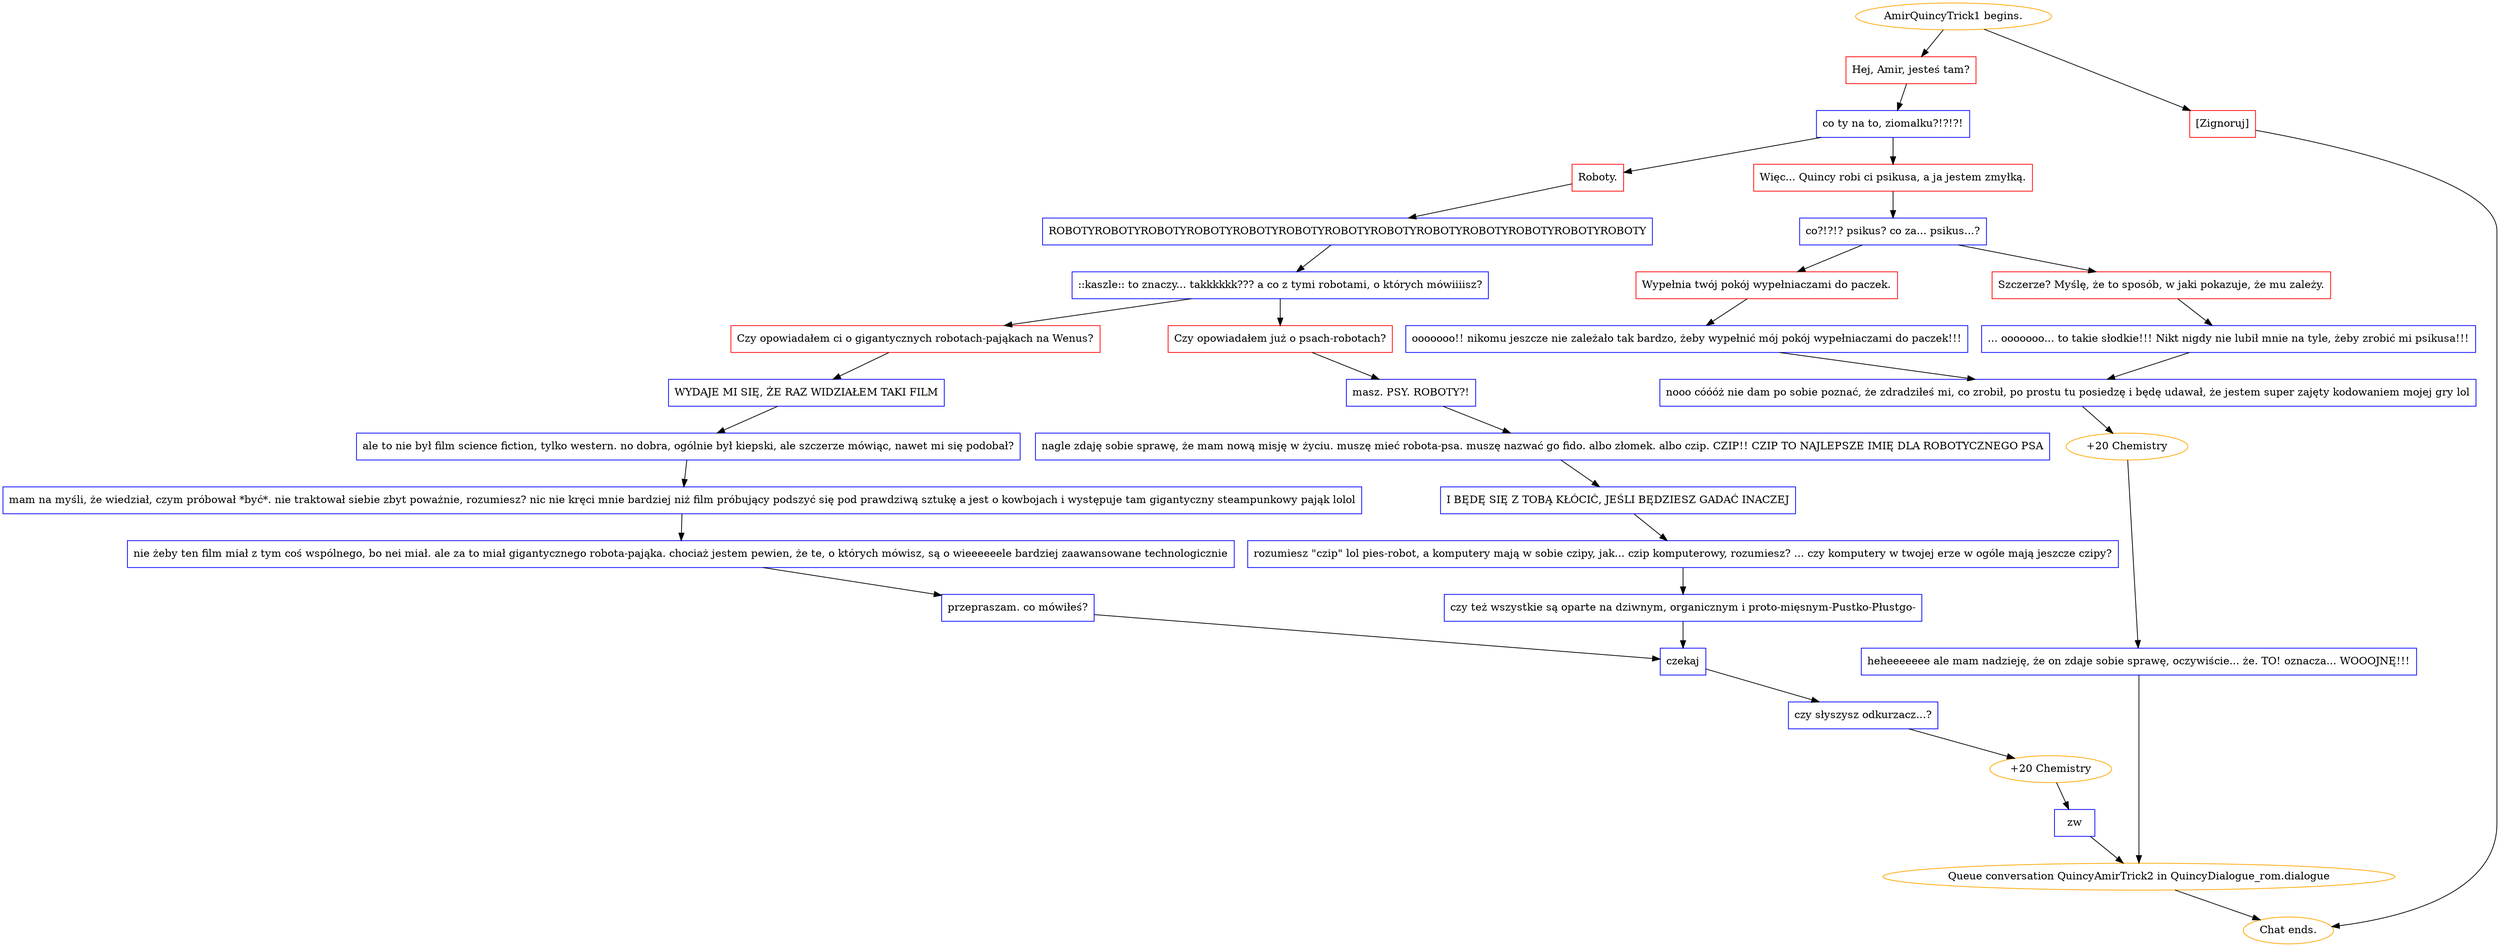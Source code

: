 digraph {
	"AmirQuincyTrick1 begins." [color=orange];
		"AmirQuincyTrick1 begins." -> j3791447062;
		"AmirQuincyTrick1 begins." -> j3674632450;
	j3791447062 [label="Hej, Amir, jesteś tam?",shape=box,color=red];
		j3791447062 -> j402771969;
	j3674632450 [label="[Zignoruj]",shape=box,color=red];
		j3674632450 -> "Chat ends.";
	j402771969 [label="co ty na to, ziomalku?!?!?!",shape=box,color=blue];
		j402771969 -> j3925659486;
		j402771969 -> j2320961994;
	"Chat ends." [color=orange];
	j3925659486 [label="Roboty.",shape=box,color=red];
		j3925659486 -> j765247224;
	j2320961994 [label="Więc... Quincy robi ci psikusa, a ja jestem zmyłką.",shape=box,color=red];
		j2320961994 -> j4242515870;
	j765247224 [label="ROBOTYROBOTYROBOTYROBOTYROBOTYROBOTYROBOTYROBOTYROBOTYROBOTYROBOTYROBOTYROBOTY",shape=box,color=blue];
		j765247224 -> j157533355;
	j4242515870 [label="co?!?!? psikus? co za... psikus...?",shape=box,color=blue];
		j4242515870 -> j2582410678;
		j4242515870 -> j3545471483;
	j157533355 [label="::kaszle:: to znaczy... takkkkkk??? a co z tymi robotami, o których mówiiiisz?",shape=box,color=blue];
		j157533355 -> j2579562911;
		j157533355 -> j4273327717;
	j2582410678 [label="Wypełnia twój pokój wypełniaczami do paczek.",shape=box,color=red];
		j2582410678 -> j1888162700;
	j3545471483 [label="Szczerze? Myślę, że to sposób, w jaki pokazuje, że mu zależy.",shape=box,color=red];
		j3545471483 -> j3344728817;
	j2579562911 [label="Czy opowiadałem ci o gigantycznych robotach-pająkach na Wenus?",shape=box,color=red];
		j2579562911 -> j2296745171;
	j4273327717 [label="Czy opowiadałem już o psach-robotach?",shape=box,color=red];
		j4273327717 -> j609652060;
	j1888162700 [label="ooooooo!! nikomu jeszcze nie zależało tak bardzo, żeby wypełnić mój pokój wypełniaczami do paczek!!!",shape=box,color=blue];
		j1888162700 -> j3224076677;
	j3344728817 [label="... ooooooo... to takie słodkie!!! Nikt nigdy nie lubił mnie na tyle, żeby zrobić mi psikusa!!!",shape=box,color=blue];
		j3344728817 -> j3224076677;
	j2296745171 [label="WYDAJE MI SIĘ, ŻE RAZ WIDZIAŁEM TAKI FILM",shape=box,color=blue];
		j2296745171 -> j322569621;
	j609652060 [label="masz. PSY. ROBOTY?!",shape=box,color=blue];
		j609652060 -> j3704830242;
	j3224076677 [label="nooo cóóóż nie dam po sobie poznać, że zdradziłeś mi, co zrobił, po prostu tu posiedzę i będę udawał, że jestem super zajęty kodowaniem mojej gry lol",shape=box,color=blue];
		j3224076677 -> j1479024891;
	j322569621 [label="ale to nie był film science fiction, tylko western. no dobra, ogólnie był kiepski, ale szczerze mówiąc, nawet mi się podobał?",shape=box,color=blue];
		j322569621 -> j1689169853;
	j3704830242 [label="nagle zdaję sobie sprawę, że mam nową misję w życiu. muszę mieć robota-psa. muszę nazwać go fido. albo złomek. albo czip. CZIP!! CZIP TO NAJLEPSZE IMIĘ DLA ROBOTYCZNEGO PSA",shape=box,color=blue];
		j3704830242 -> j3550421479;
	j1479024891 [label="+20 Chemistry",color=orange];
		j1479024891 -> j525603498;
	j1689169853 [label="mam na myśli, że wiedział, czym próbował *być*. nie traktował siebie zbyt poważnie, rozumiesz? nic nie kręci mnie bardziej niż film próbujący podszyć się pod prawdziwą sztukę a jest o kowbojach i występuje tam gigantyczny steampunkowy pająk lolol",shape=box,color=blue];
		j1689169853 -> j2548636687;
	j3550421479 [label="I BĘDĘ SIĘ Z TOBĄ KŁÓCIĆ, JEŚLI BĘDZIESZ GADAĆ INACZEJ",shape=box,color=blue];
		j3550421479 -> j1481185391;
	j525603498 [label="heheeeeeee ale mam nadzieję, że on zdaje sobie sprawę, oczywiście... że. TO! oznacza... WOOOJNĘ!!!",shape=box,color=blue];
		j525603498 -> "Initiate conversation QuincyAmirTrick2 in QuincyDialogue_rom.dialogue";
	j2548636687 [label="nie żeby ten film miał z tym coś wspólnego, bo nei miał. ale za to miał gigantycznego robota-pająka. chociaż jestem pewien, że te, o których mówisz, są o wieeeeeele bardziej zaawansowane technologicznie",shape=box,color=blue];
		j2548636687 -> j2914854170;
	j1481185391 [label="rozumiesz \"czip\" lol pies-robot, a komputery mają w sobie czipy, jak... czip komputerowy, rozumiesz? ... czy komputery w twojej erze w ogóle mają jeszcze czipy?",shape=box,color=blue];
		j1481185391 -> j690003530;
	"Initiate conversation QuincyAmirTrick2 in QuincyDialogue_rom.dialogue" [label="Queue conversation QuincyAmirTrick2 in QuincyDialogue_rom.dialogue",color=orange];
		"Initiate conversation QuincyAmirTrick2 in QuincyDialogue_rom.dialogue" -> "Chat ends.";
	j2914854170 [label="przepraszam. co mówiłeś?",shape=box,color=blue];
		j2914854170 -> j2037671452;
	j690003530 [label="czy też wszystkie są oparte na dziwnym, organicznym i proto-mięsnym-Pustko-Płustgo-",shape=box,color=blue];
		j690003530 -> j2037671452;
	j2037671452 [label="czekaj",shape=box,color=blue];
		j2037671452 -> j3916124756;
	j3916124756 [label="czy słyszysz odkurzacz...?",shape=box,color=blue];
		j3916124756 -> j478984249;
	j478984249 [label="+20 Chemistry",color=orange];
		j478984249 -> j3210146159;
	j3210146159 [label="zw",shape=box,color=blue];
		j3210146159 -> "Initiate conversation QuincyAmirTrick2 in QuincyDialogue_rom.dialogue";
}